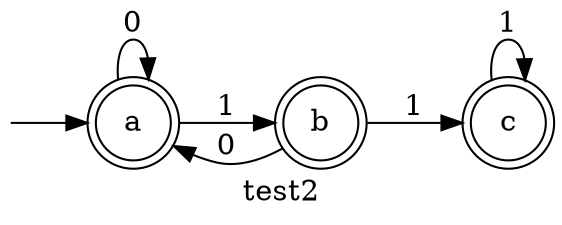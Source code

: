 digraph finite_state_machine {
  rankdir=LR;  
  size="8,5"  label="test2"  node [shape = doublecircle]; "a" "b" "c";
  node [shape = circle];
  __I__ [label="", style=invis, width=0]
  __I__ -> "a"
  "a" -> "a" [label = 0];
  "a" -> "b" [label = 1];
  "b" -> "c" [label = 1];
  "b" -> "a" [label = 0];
  "c" -> "c" [label = 1];
}
